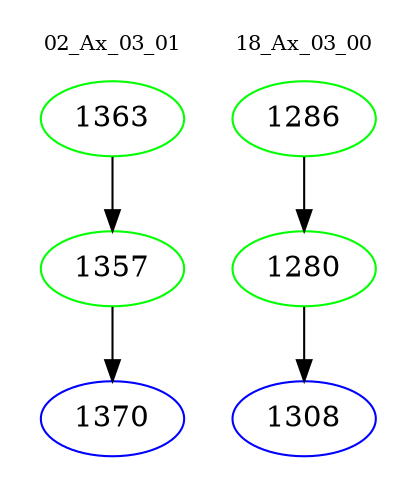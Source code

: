 digraph{
subgraph cluster_0 {
color = white
label = "02_Ax_03_01";
fontsize=10;
T0_1363 [label="1363", color="green"]
T0_1363 -> T0_1357 [color="black"]
T0_1357 [label="1357", color="green"]
T0_1357 -> T0_1370 [color="black"]
T0_1370 [label="1370", color="blue"]
}
subgraph cluster_1 {
color = white
label = "18_Ax_03_00";
fontsize=10;
T1_1286 [label="1286", color="green"]
T1_1286 -> T1_1280 [color="black"]
T1_1280 [label="1280", color="green"]
T1_1280 -> T1_1308 [color="black"]
T1_1308 [label="1308", color="blue"]
}
}
